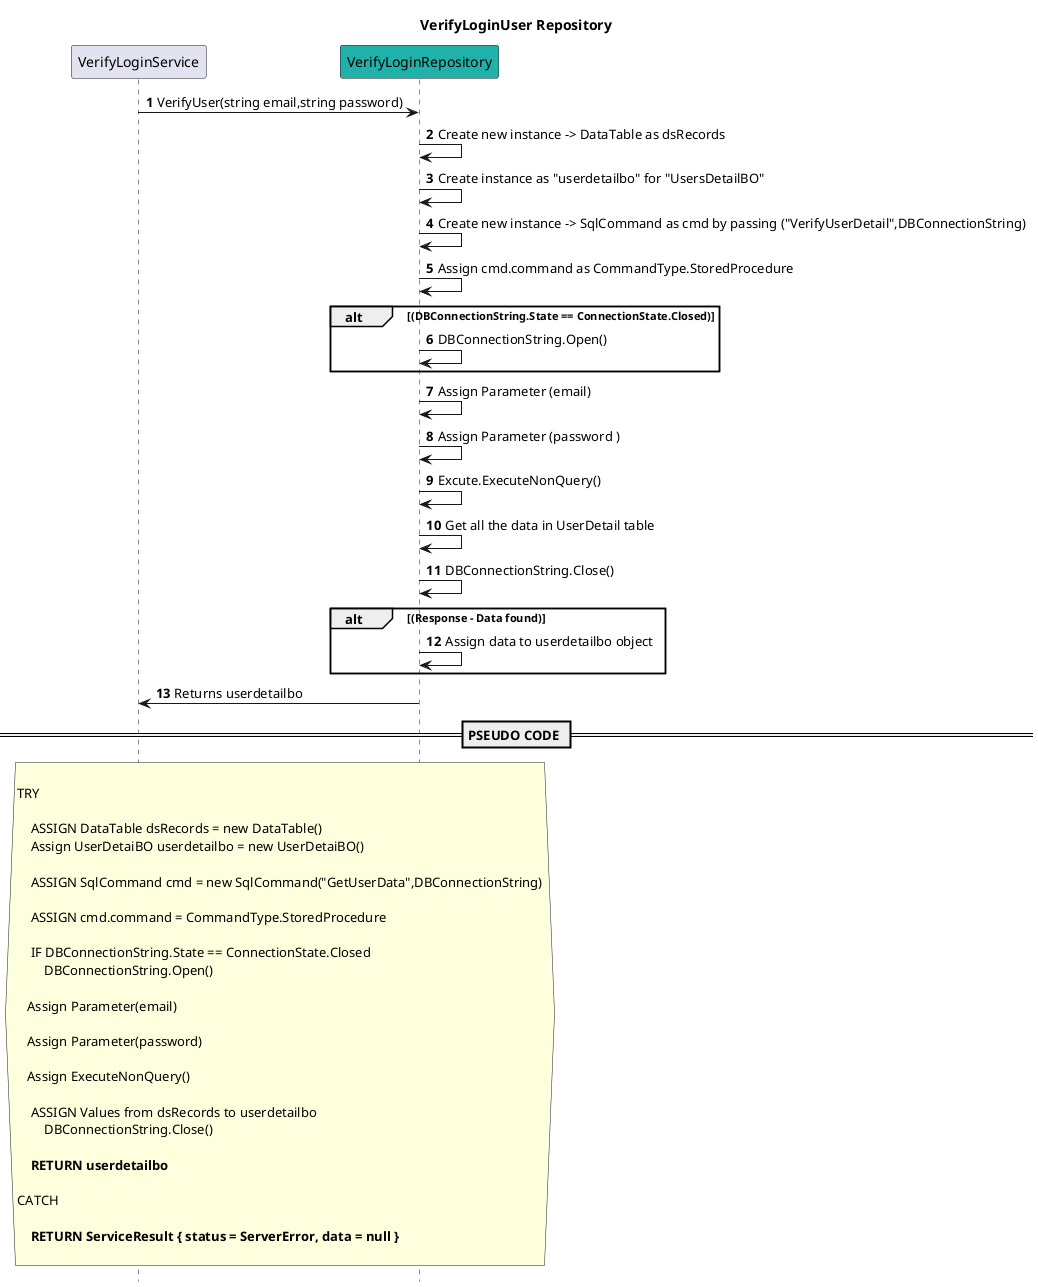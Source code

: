 @startuml

title VerifyLoginUser Repository
autonumber
hide footbox

participant VerifyLoginService
participant  VerifyLoginRepository #LightSeaGreen



  VerifyLoginService->  VerifyLoginRepository : VerifyUser(string email,string password)

  VerifyLoginRepository->  VerifyLoginRepository : Create new instance -> DataTable as dsRecords
    
    VerifyLoginRepository-> VerifyLoginRepository: Create instance as "userdetailbo" for "UsersDetailBO"

     VerifyLoginRepository ->  VerifyLoginRepository : Create new instance -> SqlCommand as cmd by passing ("VerifyUserDetail",DBConnectionString)

    VerifyLoginRepository ->  VerifyLoginRepository : Assign cmd.command as CommandType.StoredProcedure

    
    alt (DBConnectionString.State == ConnectionState.Closed)
        VerifyLoginRepository ->  VerifyLoginRepository : DBConnectionString.Open()
    end
    
 VerifyLoginRepository -> VerifyLoginRepository : Assign Parameter (email)
    VerifyLoginRepository -> VerifyLoginRepository : Assign Parameter (password )

VerifyLoginRepository -> VerifyLoginRepository : Excute.ExecuteNonQuery()


    VerifyLoginRepository-> VerifyLoginRepository: Get all the data in UserDetail table
    
    VerifyLoginRepository -> VerifyLoginRepository : DBConnectionString.Close()

alt (Response - Data found)
    VerifyLoginRepository-> VerifyLoginRepository:  Assign data to userdetailbo object
    
    end

   VerifyLoginRepository -> VerifyLoginService: Returns userdetailbo

== PSEUDO CODE ==

hnote across

TRY

    ASSIGN DataTable dsRecords = new DataTable()
    Assign UserDetaiBO userdetailbo = new UserDetaiBO()

    ASSIGN SqlCommand cmd = new SqlCommand("GetUserData",DBConnectionString)
    
    ASSIGN cmd.command = CommandType.StoredProcedure
    
    IF DBConnectionString.State == ConnectionState.Closed
        DBConnectionString.Open()

   Assign Parameter(email)

   Assign Parameter(password)
   
   Assign ExecuteNonQuery()

    ASSIGN Values from dsRecords to userdetailbo
        DBConnectionString.Close()

    **RETURN userdetailbo**

CATCH

    **RETURN ServiceResult { status = ServerError, data = null }**
    
end note


@enduml
